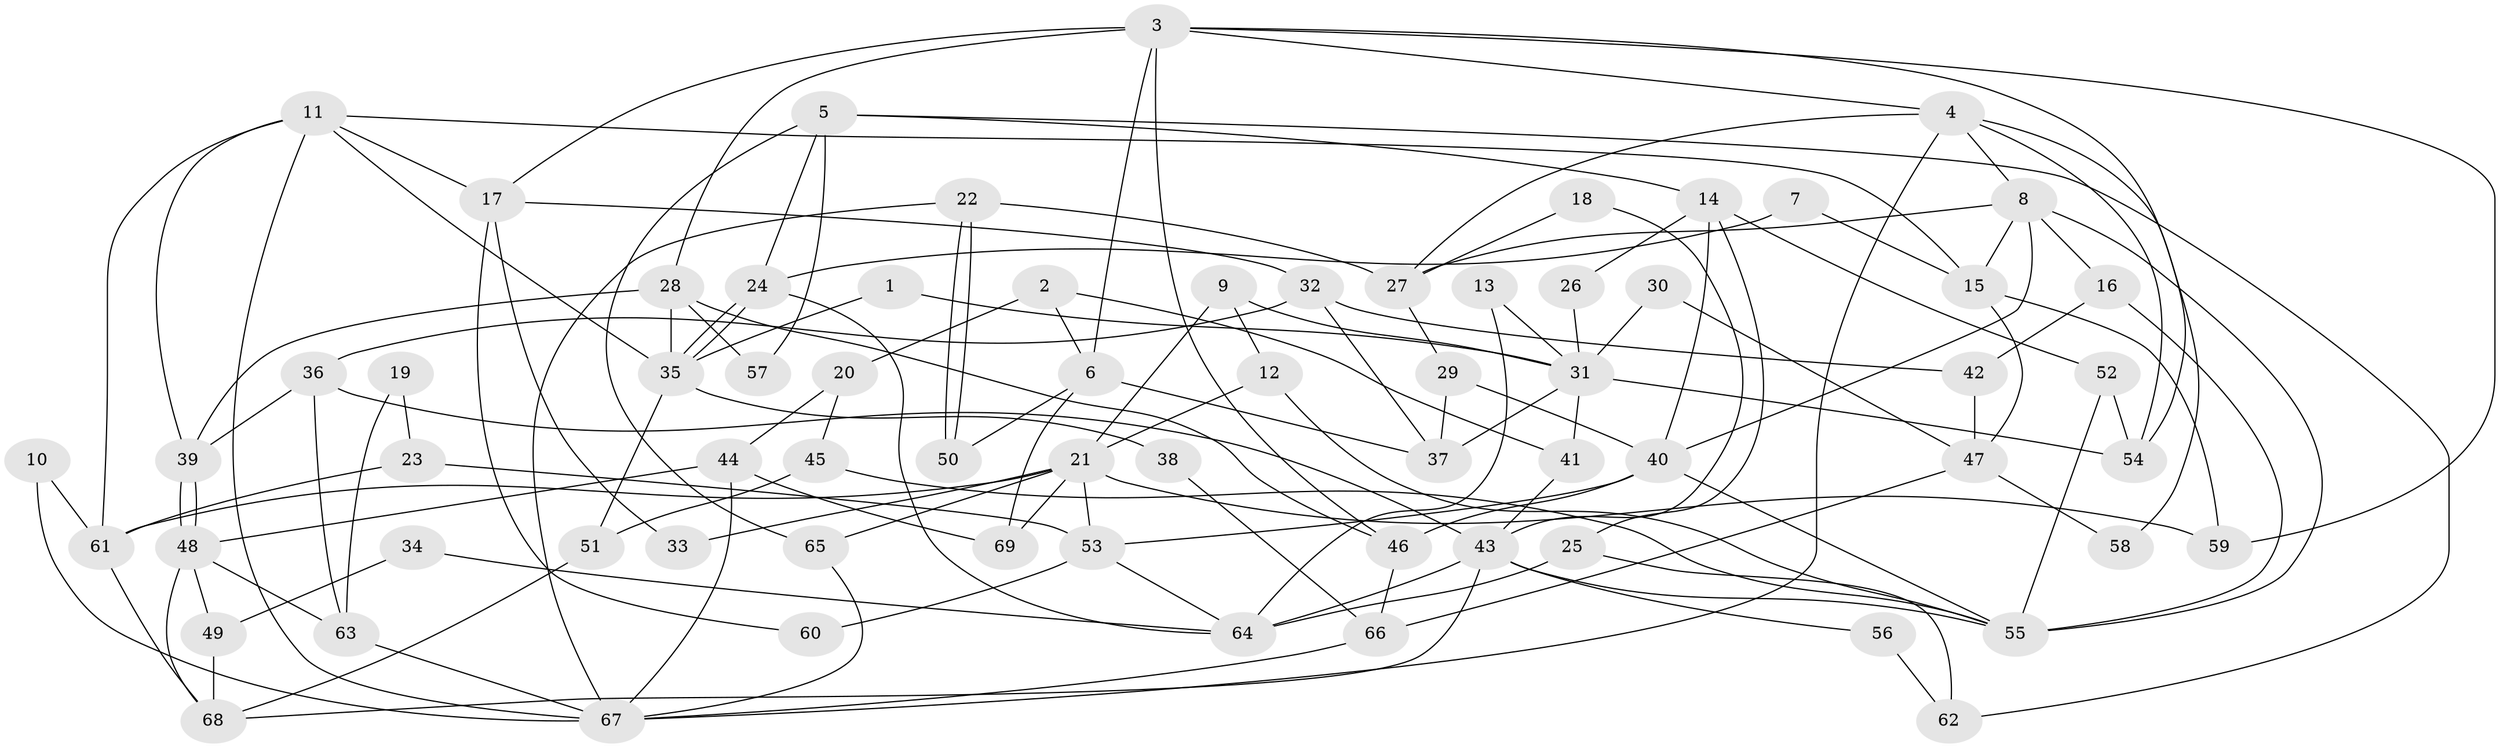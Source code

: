 // coarse degree distribution, {2: 0.21739130434782608, 6: 0.13043478260869565, 8: 0.043478260869565216, 9: 0.06521739130434782, 5: 0.08695652173913043, 7: 0.06521739130434782, 4: 0.08695652173913043, 11: 0.021739130434782608, 3: 0.2391304347826087, 10: 0.043478260869565216}
// Generated by graph-tools (version 1.1) at 2025/52/02/27/25 19:52:05]
// undirected, 69 vertices, 138 edges
graph export_dot {
graph [start="1"]
  node [color=gray90,style=filled];
  1;
  2;
  3;
  4;
  5;
  6;
  7;
  8;
  9;
  10;
  11;
  12;
  13;
  14;
  15;
  16;
  17;
  18;
  19;
  20;
  21;
  22;
  23;
  24;
  25;
  26;
  27;
  28;
  29;
  30;
  31;
  32;
  33;
  34;
  35;
  36;
  37;
  38;
  39;
  40;
  41;
  42;
  43;
  44;
  45;
  46;
  47;
  48;
  49;
  50;
  51;
  52;
  53;
  54;
  55;
  56;
  57;
  58;
  59;
  60;
  61;
  62;
  63;
  64;
  65;
  66;
  67;
  68;
  69;
  1 -- 35;
  1 -- 31;
  2 -- 6;
  2 -- 20;
  2 -- 41;
  3 -- 59;
  3 -- 4;
  3 -- 6;
  3 -- 17;
  3 -- 28;
  3 -- 46;
  3 -- 54;
  4 -- 8;
  4 -- 67;
  4 -- 27;
  4 -- 54;
  4 -- 58;
  5 -- 24;
  5 -- 14;
  5 -- 57;
  5 -- 62;
  5 -- 65;
  6 -- 69;
  6 -- 37;
  6 -- 50;
  7 -- 24;
  7 -- 15;
  8 -- 40;
  8 -- 27;
  8 -- 15;
  8 -- 16;
  8 -- 55;
  9 -- 31;
  9 -- 12;
  9 -- 21;
  10 -- 67;
  10 -- 61;
  11 -- 17;
  11 -- 35;
  11 -- 15;
  11 -- 39;
  11 -- 61;
  11 -- 67;
  12 -- 55;
  12 -- 21;
  13 -- 31;
  13 -- 64;
  14 -- 40;
  14 -- 52;
  14 -- 25;
  14 -- 26;
  15 -- 47;
  15 -- 59;
  16 -- 55;
  16 -- 42;
  17 -- 32;
  17 -- 33;
  17 -- 60;
  18 -- 27;
  18 -- 43;
  19 -- 23;
  19 -- 63;
  20 -- 45;
  20 -- 44;
  21 -- 65;
  21 -- 33;
  21 -- 53;
  21 -- 59;
  21 -- 61;
  21 -- 69;
  22 -- 50;
  22 -- 50;
  22 -- 67;
  22 -- 27;
  23 -- 53;
  23 -- 61;
  24 -- 35;
  24 -- 35;
  24 -- 64;
  25 -- 64;
  25 -- 62;
  26 -- 31;
  27 -- 29;
  28 -- 39;
  28 -- 35;
  28 -- 46;
  28 -- 57;
  29 -- 37;
  29 -- 40;
  30 -- 31;
  30 -- 47;
  31 -- 54;
  31 -- 41;
  31 -- 37;
  32 -- 42;
  32 -- 37;
  32 -- 36;
  34 -- 49;
  34 -- 64;
  35 -- 38;
  35 -- 51;
  36 -- 39;
  36 -- 43;
  36 -- 63;
  38 -- 66;
  39 -- 48;
  39 -- 48;
  40 -- 46;
  40 -- 53;
  40 -- 55;
  41 -- 43;
  42 -- 47;
  43 -- 55;
  43 -- 56;
  43 -- 64;
  43 -- 68;
  44 -- 48;
  44 -- 67;
  44 -- 69;
  45 -- 51;
  45 -- 55;
  46 -- 66;
  47 -- 66;
  47 -- 58;
  48 -- 68;
  48 -- 49;
  48 -- 63;
  49 -- 68;
  51 -- 68;
  52 -- 54;
  52 -- 55;
  53 -- 60;
  53 -- 64;
  56 -- 62;
  61 -- 68;
  63 -- 67;
  65 -- 67;
  66 -- 67;
}
